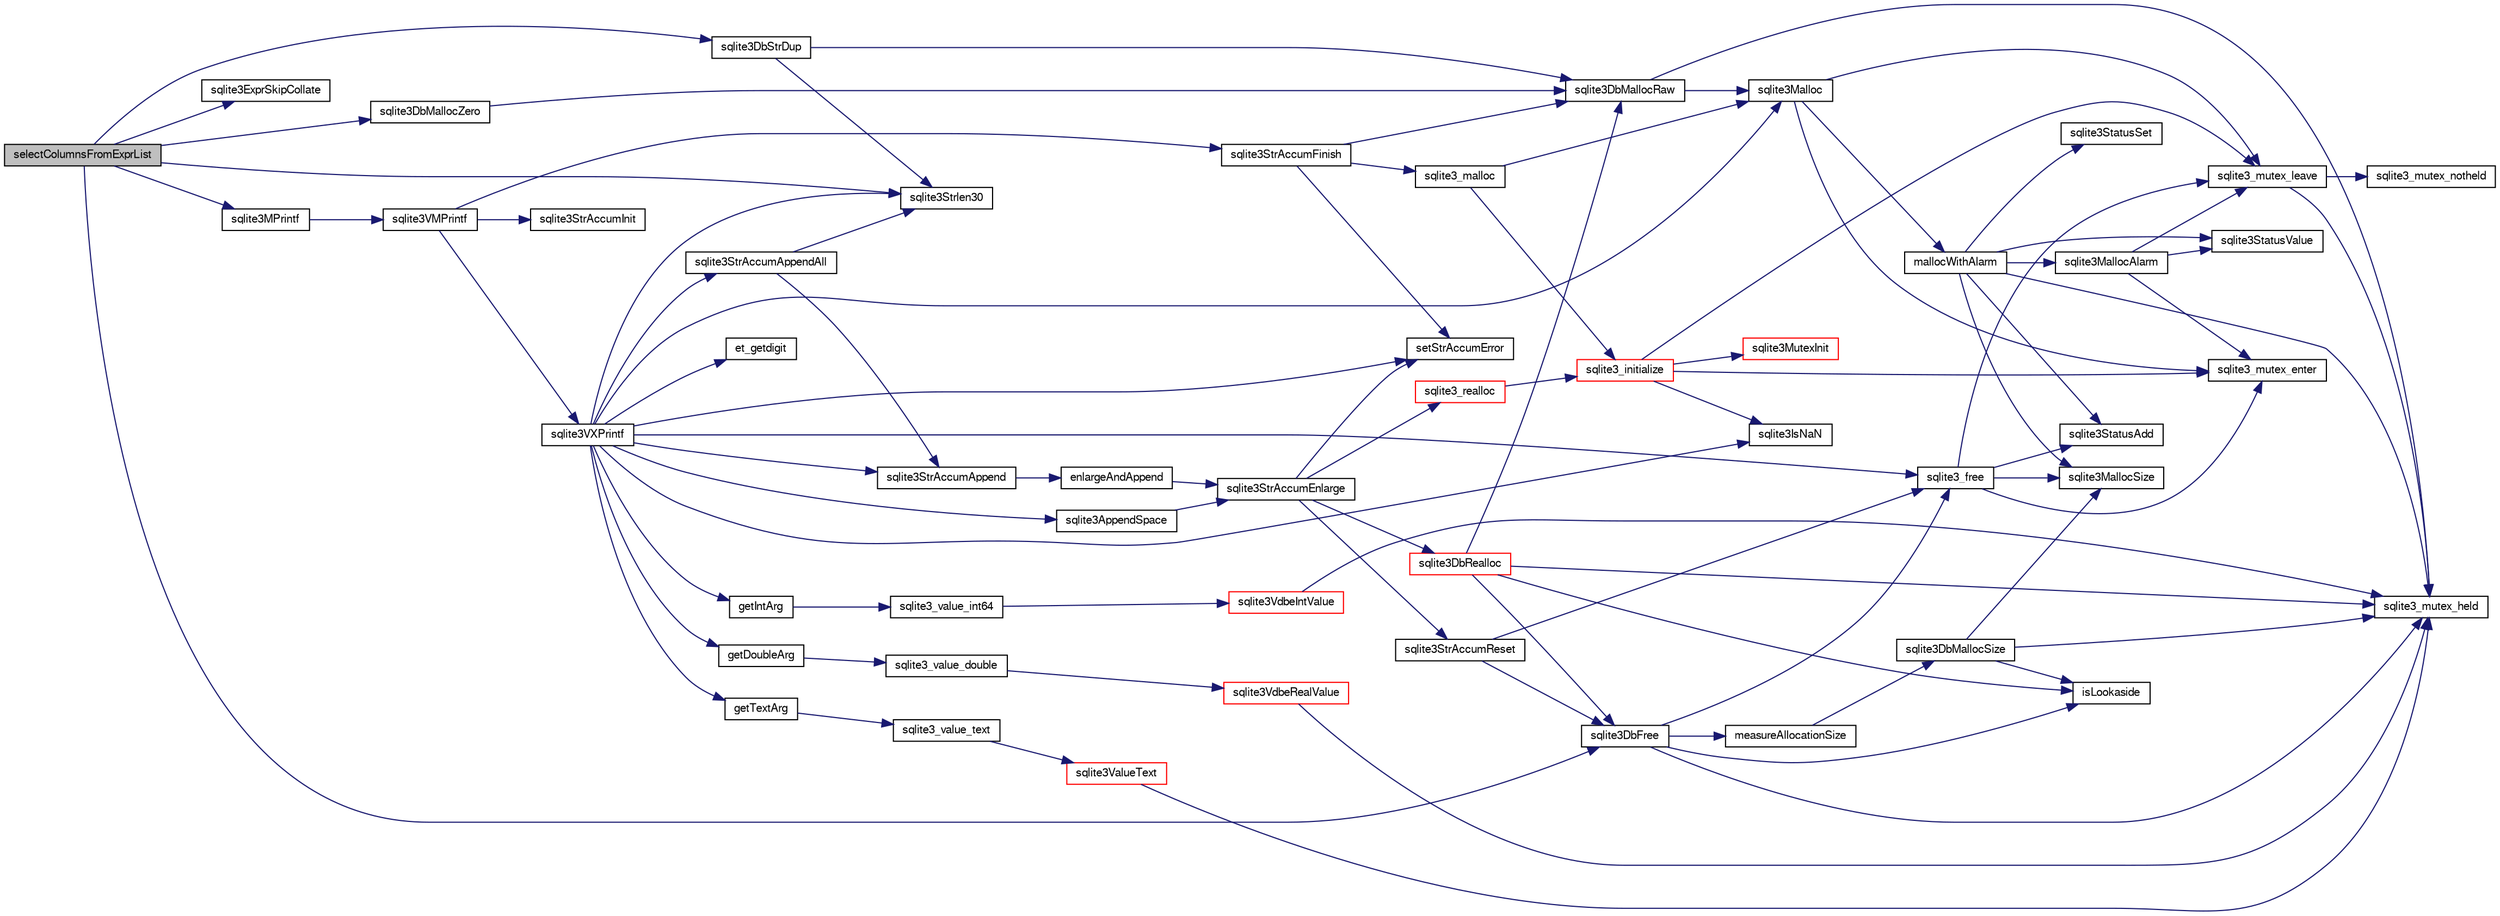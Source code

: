 digraph "selectColumnsFromExprList"
{
  edge [fontname="FreeSans",fontsize="10",labelfontname="FreeSans",labelfontsize="10"];
  node [fontname="FreeSans",fontsize="10",shape=record];
  rankdir="LR";
  Node286444 [label="selectColumnsFromExprList",height=0.2,width=0.4,color="black", fillcolor="grey75", style="filled", fontcolor="black"];
  Node286444 -> Node286445 [color="midnightblue",fontsize="10",style="solid",fontname="FreeSans"];
  Node286445 [label="sqlite3DbMallocZero",height=0.2,width=0.4,color="black", fillcolor="white", style="filled",URL="$sqlite3_8c.html#a49cfebac9d6067a03442c92af73f33e4"];
  Node286445 -> Node286446 [color="midnightblue",fontsize="10",style="solid",fontname="FreeSans"];
  Node286446 [label="sqlite3DbMallocRaw",height=0.2,width=0.4,color="black", fillcolor="white", style="filled",URL="$sqlite3_8c.html#abbe8be0cf7175e11ddc3e2218fad924e"];
  Node286446 -> Node286447 [color="midnightblue",fontsize="10",style="solid",fontname="FreeSans"];
  Node286447 [label="sqlite3_mutex_held",height=0.2,width=0.4,color="black", fillcolor="white", style="filled",URL="$sqlite3_8c.html#acf77da68932b6bc163c5e68547ecc3e7"];
  Node286446 -> Node286448 [color="midnightblue",fontsize="10",style="solid",fontname="FreeSans"];
  Node286448 [label="sqlite3Malloc",height=0.2,width=0.4,color="black", fillcolor="white", style="filled",URL="$sqlite3_8c.html#a361a2eaa846b1885f123abe46f5d8b2b"];
  Node286448 -> Node286449 [color="midnightblue",fontsize="10",style="solid",fontname="FreeSans"];
  Node286449 [label="sqlite3_mutex_enter",height=0.2,width=0.4,color="black", fillcolor="white", style="filled",URL="$sqlite3_8c.html#a1c12cde690bd89f104de5cbad12a6bf5"];
  Node286448 -> Node286450 [color="midnightblue",fontsize="10",style="solid",fontname="FreeSans"];
  Node286450 [label="mallocWithAlarm",height=0.2,width=0.4,color="black", fillcolor="white", style="filled",URL="$sqlite3_8c.html#ab070d5cf8e48ec8a6a43cf025d48598b"];
  Node286450 -> Node286447 [color="midnightblue",fontsize="10",style="solid",fontname="FreeSans"];
  Node286450 -> Node286451 [color="midnightblue",fontsize="10",style="solid",fontname="FreeSans"];
  Node286451 [label="sqlite3StatusSet",height=0.2,width=0.4,color="black", fillcolor="white", style="filled",URL="$sqlite3_8c.html#afec7586c01fcb5ea17dc9d7725a589d9"];
  Node286450 -> Node286452 [color="midnightblue",fontsize="10",style="solid",fontname="FreeSans"];
  Node286452 [label="sqlite3StatusValue",height=0.2,width=0.4,color="black", fillcolor="white", style="filled",URL="$sqlite3_8c.html#a30b8ac296c6e200c1fa57708d52c6ef6"];
  Node286450 -> Node286453 [color="midnightblue",fontsize="10",style="solid",fontname="FreeSans"];
  Node286453 [label="sqlite3MallocAlarm",height=0.2,width=0.4,color="black", fillcolor="white", style="filled",URL="$sqlite3_8c.html#ada66988e8471d1198f3219c062377508"];
  Node286453 -> Node286452 [color="midnightblue",fontsize="10",style="solid",fontname="FreeSans"];
  Node286453 -> Node286454 [color="midnightblue",fontsize="10",style="solid",fontname="FreeSans"];
  Node286454 [label="sqlite3_mutex_leave",height=0.2,width=0.4,color="black", fillcolor="white", style="filled",URL="$sqlite3_8c.html#a5838d235601dbd3c1fa993555c6bcc93"];
  Node286454 -> Node286447 [color="midnightblue",fontsize="10",style="solid",fontname="FreeSans"];
  Node286454 -> Node286455 [color="midnightblue",fontsize="10",style="solid",fontname="FreeSans"];
  Node286455 [label="sqlite3_mutex_notheld",height=0.2,width=0.4,color="black", fillcolor="white", style="filled",URL="$sqlite3_8c.html#a83967c837c1c000d3b5adcfaa688f5dc"];
  Node286453 -> Node286449 [color="midnightblue",fontsize="10",style="solid",fontname="FreeSans"];
  Node286450 -> Node286456 [color="midnightblue",fontsize="10",style="solid",fontname="FreeSans"];
  Node286456 [label="sqlite3MallocSize",height=0.2,width=0.4,color="black", fillcolor="white", style="filled",URL="$sqlite3_8c.html#acf5d2a5f35270bafb050bd2def576955"];
  Node286450 -> Node286457 [color="midnightblue",fontsize="10",style="solid",fontname="FreeSans"];
  Node286457 [label="sqlite3StatusAdd",height=0.2,width=0.4,color="black", fillcolor="white", style="filled",URL="$sqlite3_8c.html#afa029f93586aeab4cc85360905dae9cd"];
  Node286448 -> Node286454 [color="midnightblue",fontsize="10",style="solid",fontname="FreeSans"];
  Node286444 -> Node286458 [color="midnightblue",fontsize="10",style="solid",fontname="FreeSans"];
  Node286458 [label="sqlite3ExprSkipCollate",height=0.2,width=0.4,color="black", fillcolor="white", style="filled",URL="$sqlite3_8c.html#a91b59896d4e3534de7c33940dca8537c"];
  Node286444 -> Node286459 [color="midnightblue",fontsize="10",style="solid",fontname="FreeSans"];
  Node286459 [label="sqlite3DbStrDup",height=0.2,width=0.4,color="black", fillcolor="white", style="filled",URL="$sqlite3_8c.html#a0ec4772ee6de7316ecd1e6cabb1beeef"];
  Node286459 -> Node286460 [color="midnightblue",fontsize="10",style="solid",fontname="FreeSans"];
  Node286460 [label="sqlite3Strlen30",height=0.2,width=0.4,color="black", fillcolor="white", style="filled",URL="$sqlite3_8c.html#a3dcd80ba41f1a308193dee74857b62a7"];
  Node286459 -> Node286446 [color="midnightblue",fontsize="10",style="solid",fontname="FreeSans"];
  Node286444 -> Node286461 [color="midnightblue",fontsize="10",style="solid",fontname="FreeSans"];
  Node286461 [label="sqlite3MPrintf",height=0.2,width=0.4,color="black", fillcolor="white", style="filled",URL="$sqlite3_8c.html#a208ef0df84e9778778804a19af03efea"];
  Node286461 -> Node286462 [color="midnightblue",fontsize="10",style="solid",fontname="FreeSans"];
  Node286462 [label="sqlite3VMPrintf",height=0.2,width=0.4,color="black", fillcolor="white", style="filled",URL="$sqlite3_8c.html#a05535d0982ef06fbc2ee8195ebbae689"];
  Node286462 -> Node286463 [color="midnightblue",fontsize="10",style="solid",fontname="FreeSans"];
  Node286463 [label="sqlite3StrAccumInit",height=0.2,width=0.4,color="black", fillcolor="white", style="filled",URL="$sqlite3_8c.html#aabf95e113b9d54d519cd15a56215f560"];
  Node286462 -> Node286464 [color="midnightblue",fontsize="10",style="solid",fontname="FreeSans"];
  Node286464 [label="sqlite3VXPrintf",height=0.2,width=0.4,color="black", fillcolor="white", style="filled",URL="$sqlite3_8c.html#a63c25806c9bd4a2b76f9a0eb232c6bde"];
  Node286464 -> Node286465 [color="midnightblue",fontsize="10",style="solid",fontname="FreeSans"];
  Node286465 [label="sqlite3StrAccumAppend",height=0.2,width=0.4,color="black", fillcolor="white", style="filled",URL="$sqlite3_8c.html#a56664fa33def33c5a5245b623441d5e0"];
  Node286465 -> Node286466 [color="midnightblue",fontsize="10",style="solid",fontname="FreeSans"];
  Node286466 [label="enlargeAndAppend",height=0.2,width=0.4,color="black", fillcolor="white", style="filled",URL="$sqlite3_8c.html#a25b21e61dc0883d849890eaa8a18088a"];
  Node286466 -> Node286467 [color="midnightblue",fontsize="10",style="solid",fontname="FreeSans"];
  Node286467 [label="sqlite3StrAccumEnlarge",height=0.2,width=0.4,color="black", fillcolor="white", style="filled",URL="$sqlite3_8c.html#a38976500a97c69d65086eeccca82dd96"];
  Node286467 -> Node286468 [color="midnightblue",fontsize="10",style="solid",fontname="FreeSans"];
  Node286468 [label="setStrAccumError",height=0.2,width=0.4,color="black", fillcolor="white", style="filled",URL="$sqlite3_8c.html#a3dc479a1fc8ba1ab8edfe51f8a0b102c"];
  Node286467 -> Node286469 [color="midnightblue",fontsize="10",style="solid",fontname="FreeSans"];
  Node286469 [label="sqlite3StrAccumReset",height=0.2,width=0.4,color="black", fillcolor="white", style="filled",URL="$sqlite3_8c.html#ad7e70f4ec9d2fa3a63a371e2c7c555d8"];
  Node286469 -> Node286470 [color="midnightblue",fontsize="10",style="solid",fontname="FreeSans"];
  Node286470 [label="sqlite3DbFree",height=0.2,width=0.4,color="black", fillcolor="white", style="filled",URL="$sqlite3_8c.html#ac70ab821a6607b4a1b909582dc37a069"];
  Node286470 -> Node286447 [color="midnightblue",fontsize="10",style="solid",fontname="FreeSans"];
  Node286470 -> Node286471 [color="midnightblue",fontsize="10",style="solid",fontname="FreeSans"];
  Node286471 [label="measureAllocationSize",height=0.2,width=0.4,color="black", fillcolor="white", style="filled",URL="$sqlite3_8c.html#a45731e644a22fdb756e2b6337224217a"];
  Node286471 -> Node286472 [color="midnightblue",fontsize="10",style="solid",fontname="FreeSans"];
  Node286472 [label="sqlite3DbMallocSize",height=0.2,width=0.4,color="black", fillcolor="white", style="filled",URL="$sqlite3_8c.html#aa397e5a8a03495203a0767abf0a71f86"];
  Node286472 -> Node286456 [color="midnightblue",fontsize="10",style="solid",fontname="FreeSans"];
  Node286472 -> Node286447 [color="midnightblue",fontsize="10",style="solid",fontname="FreeSans"];
  Node286472 -> Node286473 [color="midnightblue",fontsize="10",style="solid",fontname="FreeSans"];
  Node286473 [label="isLookaside",height=0.2,width=0.4,color="black", fillcolor="white", style="filled",URL="$sqlite3_8c.html#a770fa05ff9717b75e16f4d968a77b897"];
  Node286470 -> Node286473 [color="midnightblue",fontsize="10",style="solid",fontname="FreeSans"];
  Node286470 -> Node286474 [color="midnightblue",fontsize="10",style="solid",fontname="FreeSans"];
  Node286474 [label="sqlite3_free",height=0.2,width=0.4,color="black", fillcolor="white", style="filled",URL="$sqlite3_8c.html#a6552349e36a8a691af5487999ab09519"];
  Node286474 -> Node286449 [color="midnightblue",fontsize="10",style="solid",fontname="FreeSans"];
  Node286474 -> Node286457 [color="midnightblue",fontsize="10",style="solid",fontname="FreeSans"];
  Node286474 -> Node286456 [color="midnightblue",fontsize="10",style="solid",fontname="FreeSans"];
  Node286474 -> Node286454 [color="midnightblue",fontsize="10",style="solid",fontname="FreeSans"];
  Node286469 -> Node286474 [color="midnightblue",fontsize="10",style="solid",fontname="FreeSans"];
  Node286467 -> Node286475 [color="midnightblue",fontsize="10",style="solid",fontname="FreeSans"];
  Node286475 [label="sqlite3DbRealloc",height=0.2,width=0.4,color="red", fillcolor="white", style="filled",URL="$sqlite3_8c.html#ae028f4902a9d29bcaf310ff289ee87dc"];
  Node286475 -> Node286447 [color="midnightblue",fontsize="10",style="solid",fontname="FreeSans"];
  Node286475 -> Node286446 [color="midnightblue",fontsize="10",style="solid",fontname="FreeSans"];
  Node286475 -> Node286473 [color="midnightblue",fontsize="10",style="solid",fontname="FreeSans"];
  Node286475 -> Node286470 [color="midnightblue",fontsize="10",style="solid",fontname="FreeSans"];
  Node286467 -> Node286651 [color="midnightblue",fontsize="10",style="solid",fontname="FreeSans"];
  Node286651 [label="sqlite3_realloc",height=0.2,width=0.4,color="red", fillcolor="white", style="filled",URL="$sqlite3_8c.html#a822d9e42f6ab4b2ec803f311aeb9618d"];
  Node286651 -> Node286477 [color="midnightblue",fontsize="10",style="solid",fontname="FreeSans"];
  Node286477 [label="sqlite3_initialize",height=0.2,width=0.4,color="red", fillcolor="white", style="filled",URL="$sqlite3_8c.html#ab0c0ee2d5d4cf8b28e9572296a8861df"];
  Node286477 -> Node286478 [color="midnightblue",fontsize="10",style="solid",fontname="FreeSans"];
  Node286478 [label="sqlite3MutexInit",height=0.2,width=0.4,color="red", fillcolor="white", style="filled",URL="$sqlite3_8c.html#a7906afcdd1cdb3d0007eb932398a1158"];
  Node286477 -> Node286449 [color="midnightblue",fontsize="10",style="solid",fontname="FreeSans"];
  Node286477 -> Node286454 [color="midnightblue",fontsize="10",style="solid",fontname="FreeSans"];
  Node286477 -> Node286619 [color="midnightblue",fontsize="10",style="solid",fontname="FreeSans"];
  Node286619 [label="sqlite3IsNaN",height=0.2,width=0.4,color="black", fillcolor="white", style="filled",URL="$sqlite3_8c.html#aed4d78203877c3486765ccbc7feebb50"];
  Node286464 -> Node286723 [color="midnightblue",fontsize="10",style="solid",fontname="FreeSans"];
  Node286723 [label="getIntArg",height=0.2,width=0.4,color="black", fillcolor="white", style="filled",URL="$sqlite3_8c.html#abff258963dbd9205fb299851a64c67be"];
  Node286723 -> Node286610 [color="midnightblue",fontsize="10",style="solid",fontname="FreeSans"];
  Node286610 [label="sqlite3_value_int64",height=0.2,width=0.4,color="black", fillcolor="white", style="filled",URL="$sqlite3_8c.html#ab38d8627f4750672e72712df0b709e0d"];
  Node286610 -> Node286598 [color="midnightblue",fontsize="10",style="solid",fontname="FreeSans"];
  Node286598 [label="sqlite3VdbeIntValue",height=0.2,width=0.4,color="red", fillcolor="white", style="filled",URL="$sqlite3_8c.html#a3dc28e3bfdbecf81633c3697a3aacd45"];
  Node286598 -> Node286447 [color="midnightblue",fontsize="10",style="solid",fontname="FreeSans"];
  Node286464 -> Node286448 [color="midnightblue",fontsize="10",style="solid",fontname="FreeSans"];
  Node286464 -> Node286468 [color="midnightblue",fontsize="10",style="solid",fontname="FreeSans"];
  Node286464 -> Node286724 [color="midnightblue",fontsize="10",style="solid",fontname="FreeSans"];
  Node286724 [label="getDoubleArg",height=0.2,width=0.4,color="black", fillcolor="white", style="filled",URL="$sqlite3_8c.html#a1cf25120072c85bd261983b24c12c3d9"];
  Node286724 -> Node286614 [color="midnightblue",fontsize="10",style="solid",fontname="FreeSans"];
  Node286614 [label="sqlite3_value_double",height=0.2,width=0.4,color="black", fillcolor="white", style="filled",URL="$sqlite3_8c.html#a3e50c1a2dd484a8b6911c9d163816b88"];
  Node286614 -> Node286615 [color="midnightblue",fontsize="10",style="solid",fontname="FreeSans"];
  Node286615 [label="sqlite3VdbeRealValue",height=0.2,width=0.4,color="red", fillcolor="white", style="filled",URL="$sqlite3_8c.html#a5bf943a4f9a5516911b3bc610e3d64e0"];
  Node286615 -> Node286447 [color="midnightblue",fontsize="10",style="solid",fontname="FreeSans"];
  Node286464 -> Node286619 [color="midnightblue",fontsize="10",style="solid",fontname="FreeSans"];
  Node286464 -> Node286460 [color="midnightblue",fontsize="10",style="solid",fontname="FreeSans"];
  Node286464 -> Node286725 [color="midnightblue",fontsize="10",style="solid",fontname="FreeSans"];
  Node286725 [label="et_getdigit",height=0.2,width=0.4,color="black", fillcolor="white", style="filled",URL="$sqlite3_8c.html#a40c5a308749ad07cc2397a53e081bff0"];
  Node286464 -> Node286726 [color="midnightblue",fontsize="10",style="solid",fontname="FreeSans"];
  Node286726 [label="getTextArg",height=0.2,width=0.4,color="black", fillcolor="white", style="filled",URL="$sqlite3_8c.html#afbb41850423ef20071cefaab0431e04d"];
  Node286726 -> Node286542 [color="midnightblue",fontsize="10",style="solid",fontname="FreeSans"];
  Node286542 [label="sqlite3_value_text",height=0.2,width=0.4,color="black", fillcolor="white", style="filled",URL="$sqlite3_8c.html#aef2ace3239e6dd59c74110faa70f8171"];
  Node286542 -> Node286543 [color="midnightblue",fontsize="10",style="solid",fontname="FreeSans"];
  Node286543 [label="sqlite3ValueText",height=0.2,width=0.4,color="red", fillcolor="white", style="filled",URL="$sqlite3_8c.html#ad567a94e52d1adf81f4857fdba00a59b"];
  Node286543 -> Node286447 [color="midnightblue",fontsize="10",style="solid",fontname="FreeSans"];
  Node286464 -> Node286727 [color="midnightblue",fontsize="10",style="solid",fontname="FreeSans"];
  Node286727 [label="sqlite3StrAccumAppendAll",height=0.2,width=0.4,color="black", fillcolor="white", style="filled",URL="$sqlite3_8c.html#acaf8f3e4f99a3c3a4a77e9c987547289"];
  Node286727 -> Node286465 [color="midnightblue",fontsize="10",style="solid",fontname="FreeSans"];
  Node286727 -> Node286460 [color="midnightblue",fontsize="10",style="solid",fontname="FreeSans"];
  Node286464 -> Node286728 [color="midnightblue",fontsize="10",style="solid",fontname="FreeSans"];
  Node286728 [label="sqlite3AppendSpace",height=0.2,width=0.4,color="black", fillcolor="white", style="filled",URL="$sqlite3_8c.html#aefd38a5afc0020d4a93855c3ee7c63a8"];
  Node286728 -> Node286467 [color="midnightblue",fontsize="10",style="solid",fontname="FreeSans"];
  Node286464 -> Node286474 [color="midnightblue",fontsize="10",style="solid",fontname="FreeSans"];
  Node286462 -> Node286502 [color="midnightblue",fontsize="10",style="solid",fontname="FreeSans"];
  Node286502 [label="sqlite3StrAccumFinish",height=0.2,width=0.4,color="black", fillcolor="white", style="filled",URL="$sqlite3_8c.html#adb7f26b10ac1b847db6f000ef4c2e2ba"];
  Node286502 -> Node286446 [color="midnightblue",fontsize="10",style="solid",fontname="FreeSans"];
  Node286502 -> Node286503 [color="midnightblue",fontsize="10",style="solid",fontname="FreeSans"];
  Node286503 [label="sqlite3_malloc",height=0.2,width=0.4,color="black", fillcolor="white", style="filled",URL="$sqlite3_8c.html#ac79dba55fc32b6a840cf5a9769bce7cd"];
  Node286503 -> Node286477 [color="midnightblue",fontsize="10",style="solid",fontname="FreeSans"];
  Node286503 -> Node286448 [color="midnightblue",fontsize="10",style="solid",fontname="FreeSans"];
  Node286502 -> Node286468 [color="midnightblue",fontsize="10",style="solid",fontname="FreeSans"];
  Node286444 -> Node286470 [color="midnightblue",fontsize="10",style="solid",fontname="FreeSans"];
  Node286444 -> Node286460 [color="midnightblue",fontsize="10",style="solid",fontname="FreeSans"];
}
